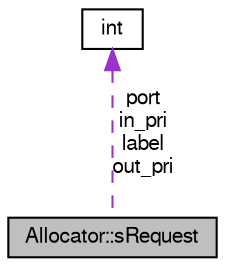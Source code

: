 digraph G
{
  bgcolor="transparent";
  edge [fontname="FreeSans",fontsize="10",labelfontname="FreeSans",labelfontsize="10"];
  node [fontname="FreeSans",fontsize="10",shape=record];
  Node1 [label="Allocator::sRequest",height=0.2,width=0.4,color="black", fillcolor="grey75", style="filled" fontcolor="black"];
  Node2 -> Node1 [dir=back,color="darkorchid3",fontsize="10",style="dashed",label="port\nin_pri\nlabel\nout_pri",fontname="FreeSans"];
  Node2 [label="int",height=0.2,width=0.4,color="black",URL="$classint.html"];
}
